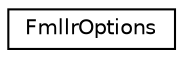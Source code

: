 digraph "Graphical Class Hierarchy"
{
  edge [fontname="Helvetica",fontsize="10",labelfontname="Helvetica",labelfontsize="10"];
  node [fontname="Helvetica",fontsize="10",shape=record];
  rankdir="LR";
  Node0 [label="FmllrOptions",height=0.2,width=0.4,color="black", fillcolor="white", style="filled",URL="$structkaldi_1_1FmllrOptions.html"];
}
